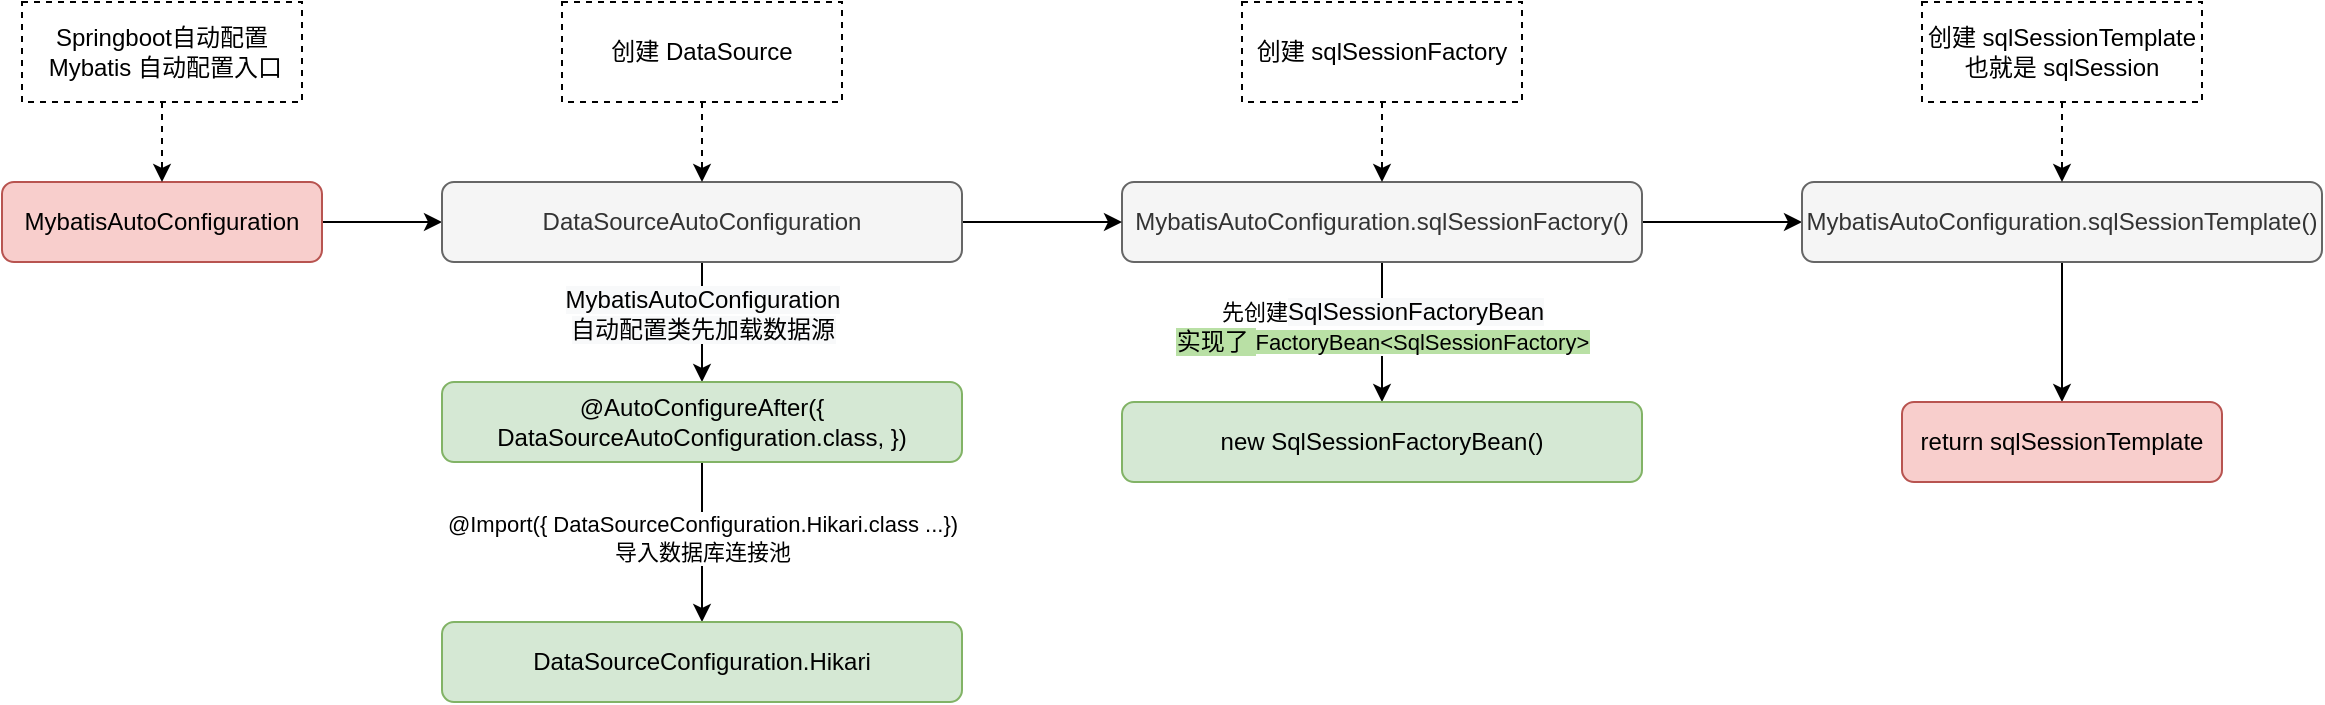 <mxfile version="14.8.3" type="github">
  <diagram id="g0uHM2vRM4wZy8sYw2WT" name="第 1 页">
    <mxGraphModel dx="946" dy="589" grid="1" gridSize="10" guides="1" tooltips="1" connect="1" arrows="1" fold="1" page="1" pageScale="1" pageWidth="3300" pageHeight="2339" math="0" shadow="0">
      <root>
        <mxCell id="0" />
        <mxCell id="1" parent="0" />
        <mxCell id="REHJ8oRx9UyghgxtZ1v1-5" value="" style="edgeStyle=orthogonalEdgeStyle;rounded=0;orthogonalLoop=1;jettySize=auto;html=1;startArrow=none;startFill=0;endArrow=classic;endFill=1;entryX=0;entryY=0.5;entryDx=0;entryDy=0;" parent="1" source="REHJ8oRx9UyghgxtZ1v1-1" target="REHJ8oRx9UyghgxtZ1v1-11" edge="1">
          <mxGeometry relative="1" as="geometry">
            <mxPoint x="370" y="180" as="targetPoint" />
          </mxGeometry>
        </mxCell>
        <mxCell id="REHJ8oRx9UyghgxtZ1v1-1" value="MybatisAutoConfiguration" style="rounded=1;whiteSpace=wrap;html=1;strokeColor=#b85450;fillColor=#f8cecc;" parent="1" vertex="1">
          <mxGeometry x="160" y="160" width="160" height="40" as="geometry" />
        </mxCell>
        <mxCell id="REHJ8oRx9UyghgxtZ1v1-3" value="" style="edgeStyle=orthogonalEdgeStyle;rounded=0;orthogonalLoop=1;jettySize=auto;html=1;startArrow=none;startFill=0;endArrow=classic;endFill=1;dashed=1;" parent="1" source="REHJ8oRx9UyghgxtZ1v1-2" target="REHJ8oRx9UyghgxtZ1v1-1" edge="1">
          <mxGeometry relative="1" as="geometry" />
        </mxCell>
        <mxCell id="REHJ8oRx9UyghgxtZ1v1-2" value="Springboot自动配置 &amp;nbsp;Mybatis 自动配置入口" style="text;html=1;fillColor=none;align=center;verticalAlign=middle;whiteSpace=wrap;rounded=0;dashed=1;strokeColor=#000000;" parent="1" vertex="1">
          <mxGeometry x="170" y="70" width="140" height="50" as="geometry" />
        </mxCell>
        <mxCell id="REHJ8oRx9UyghgxtZ1v1-9" value="" style="edgeStyle=orthogonalEdgeStyle;rounded=0;orthogonalLoop=1;jettySize=auto;html=1;startArrow=none;startFill=0;endArrow=classic;endFill=1;fillColor=#d5e8d4;" parent="1" source="REHJ8oRx9UyghgxtZ1v1-4" target="REHJ8oRx9UyghgxtZ1v1-8" edge="1">
          <mxGeometry relative="1" as="geometry" />
        </mxCell>
        <mxCell id="REHJ8oRx9UyghgxtZ1v1-10" value="先创建&lt;span style=&quot;font-size: 12px&quot;&gt;&lt;span style=&quot;background-color: rgb(248 , 249 , 250)&quot;&gt;SqlSessionFactoryBean&lt;/span&gt;&lt;br&gt;&lt;span style=&quot;background-color: rgb(185 , 224 , 165)&quot;&gt;实现了&amp;nbsp;&lt;/span&gt;&lt;/span&gt;&lt;span style=&quot;background-color: rgb(185 , 224 , 165)&quot;&gt;FactoryBean&amp;lt;SqlSessionFactory&amp;gt;&lt;/span&gt;&lt;span style=&quot;font-size: 12px ; background-color: rgb(248 , 249 , 250)&quot;&gt;&lt;br&gt;&lt;/span&gt;" style="edgeLabel;html=1;align=center;verticalAlign=middle;resizable=0;points=[];" parent="REHJ8oRx9UyghgxtZ1v1-9" vertex="1" connectable="0">
          <mxGeometry x="-0.086" relative="1" as="geometry">
            <mxPoint as="offset" />
          </mxGeometry>
        </mxCell>
        <mxCell id="REHJ8oRx9UyghgxtZ1v1-22" value="" style="edgeStyle=orthogonalEdgeStyle;rounded=0;orthogonalLoop=1;jettySize=auto;html=1;startArrow=none;startFill=0;endArrow=classic;endFill=1;strokeColor=#000000;exitX=0.5;exitY=1;exitDx=0;exitDy=0;" parent="1" source="REHJ8oRx9UyghgxtZ1v1-23" target="REHJ8oRx9UyghgxtZ1v1-21" edge="1">
          <mxGeometry relative="1" as="geometry">
            <mxPoint x="1510" y="190" as="sourcePoint" />
          </mxGeometry>
        </mxCell>
        <mxCell id="REHJ8oRx9UyghgxtZ1v1-24" value="" style="edgeStyle=orthogonalEdgeStyle;rounded=0;orthogonalLoop=1;jettySize=auto;html=1;startArrow=none;startFill=0;endArrow=classic;endFill=1;strokeColor=#000000;" parent="1" source="REHJ8oRx9UyghgxtZ1v1-4" target="REHJ8oRx9UyghgxtZ1v1-23" edge="1">
          <mxGeometry relative="1" as="geometry" />
        </mxCell>
        <mxCell id="REHJ8oRx9UyghgxtZ1v1-4" value="MybatisAutoConfiguration.sqlSessionFactory()" style="rounded=1;whiteSpace=wrap;html=1;strokeColor=#666666;fillColor=#f5f5f5;fontColor=#333333;" parent="1" vertex="1">
          <mxGeometry x="720" y="160" width="260" height="40" as="geometry" />
        </mxCell>
        <mxCell id="REHJ8oRx9UyghgxtZ1v1-7" value="" style="edgeStyle=orthogonalEdgeStyle;rounded=0;orthogonalLoop=1;jettySize=auto;html=1;startArrow=none;startFill=0;endArrow=classic;endFill=1;dashed=1;" parent="1" source="REHJ8oRx9UyghgxtZ1v1-6" target="REHJ8oRx9UyghgxtZ1v1-4" edge="1">
          <mxGeometry relative="1" as="geometry" />
        </mxCell>
        <mxCell id="REHJ8oRx9UyghgxtZ1v1-6" value="创建 sqlSessionFactory" style="text;html=1;fillColor=none;align=center;verticalAlign=middle;whiteSpace=wrap;rounded=0;dashed=1;strokeColor=#000000;" parent="1" vertex="1">
          <mxGeometry x="780" y="70" width="140" height="50" as="geometry" />
        </mxCell>
        <mxCell id="REHJ8oRx9UyghgxtZ1v1-8" value="new SqlSessionFactoryBean()" style="rounded=1;whiteSpace=wrap;html=1;strokeColor=#82b366;fillColor=#d5e8d4;" parent="1" vertex="1">
          <mxGeometry x="720" y="270" width="260" height="40" as="geometry" />
        </mxCell>
        <mxCell id="REHJ8oRx9UyghgxtZ1v1-12" value="" style="edgeStyle=orthogonalEdgeStyle;rounded=0;orthogonalLoop=1;jettySize=auto;html=1;startArrow=none;startFill=0;endArrow=classic;endFill=1;strokeColor=#000000;" parent="1" source="REHJ8oRx9UyghgxtZ1v1-11" target="REHJ8oRx9UyghgxtZ1v1-4" edge="1">
          <mxGeometry relative="1" as="geometry" />
        </mxCell>
        <mxCell id="REHJ8oRx9UyghgxtZ1v1-16" value="" style="edgeStyle=orthogonalEdgeStyle;rounded=0;orthogonalLoop=1;jettySize=auto;html=1;startArrow=none;startFill=0;endArrow=classic;endFill=1;strokeColor=#000000;" parent="1" source="REHJ8oRx9UyghgxtZ1v1-11" target="REHJ8oRx9UyghgxtZ1v1-15" edge="1">
          <mxGeometry relative="1" as="geometry" />
        </mxCell>
        <mxCell id="REHJ8oRx9UyghgxtZ1v1-17" value="&lt;span style=&quot;font-size: 12px ; background-color: rgb(248 , 249 , 250)&quot;&gt;MybatisAutoConfiguration &lt;br&gt;自动配置类先加载数据源&lt;/span&gt;" style="edgeLabel;html=1;align=center;verticalAlign=middle;resizable=0;points=[];" parent="REHJ8oRx9UyghgxtZ1v1-16" vertex="1" connectable="0">
          <mxGeometry x="-0.133" relative="1" as="geometry">
            <mxPoint as="offset" />
          </mxGeometry>
        </mxCell>
        <mxCell id="REHJ8oRx9UyghgxtZ1v1-11" value="DataSourceAutoConfiguration" style="rounded=1;whiteSpace=wrap;html=1;strokeColor=#666666;fillColor=#f5f5f5;fontColor=#333333;" parent="1" vertex="1">
          <mxGeometry x="380" y="160" width="260" height="40" as="geometry" />
        </mxCell>
        <mxCell id="REHJ8oRx9UyghgxtZ1v1-14" value="" style="edgeStyle=orthogonalEdgeStyle;rounded=0;orthogonalLoop=1;jettySize=auto;html=1;startArrow=none;startFill=0;endArrow=classic;endFill=1;strokeColor=#000000;dashed=1;" parent="1" source="REHJ8oRx9UyghgxtZ1v1-13" target="REHJ8oRx9UyghgxtZ1v1-11" edge="1">
          <mxGeometry relative="1" as="geometry" />
        </mxCell>
        <mxCell id="REHJ8oRx9UyghgxtZ1v1-13" value="创建 DataSource" style="text;html=1;fillColor=none;align=center;verticalAlign=middle;whiteSpace=wrap;rounded=0;dashed=1;strokeColor=#000000;" parent="1" vertex="1">
          <mxGeometry x="440" y="70" width="140" height="50" as="geometry" />
        </mxCell>
        <mxCell id="REHJ8oRx9UyghgxtZ1v1-19" value="" style="edgeStyle=orthogonalEdgeStyle;rounded=0;orthogonalLoop=1;jettySize=auto;html=1;startArrow=none;startFill=0;endArrow=classic;endFill=1;strokeColor=#000000;" parent="1" source="REHJ8oRx9UyghgxtZ1v1-15" target="REHJ8oRx9UyghgxtZ1v1-18" edge="1">
          <mxGeometry relative="1" as="geometry" />
        </mxCell>
        <mxCell id="REHJ8oRx9UyghgxtZ1v1-20" value="@Import({ DataSourceConfiguration.Hikari.class ...})&lt;br&gt;导入数据库连接池" style="edgeLabel;html=1;align=center;verticalAlign=middle;resizable=0;points=[];" parent="REHJ8oRx9UyghgxtZ1v1-19" vertex="1" connectable="0">
          <mxGeometry x="-0.05" relative="1" as="geometry">
            <mxPoint as="offset" />
          </mxGeometry>
        </mxCell>
        <mxCell id="REHJ8oRx9UyghgxtZ1v1-15" value="&lt;div&gt;&lt;br&gt;&lt;/div&gt;&lt;div&gt;@AutoConfigureAfter({ DataSourceAutoConfiguration.class, })&lt;/div&gt;&lt;div&gt;&lt;br&gt;&lt;/div&gt;" style="rounded=1;whiteSpace=wrap;html=1;strokeColor=#82b366;fillColor=#d5e8d4;" parent="1" vertex="1">
          <mxGeometry x="380" y="260" width="260" height="40" as="geometry" />
        </mxCell>
        <mxCell id="REHJ8oRx9UyghgxtZ1v1-18" value="&lt;div&gt;DataSourceConfiguration.Hikari&lt;br&gt;&lt;/div&gt;" style="rounded=1;whiteSpace=wrap;html=1;strokeColor=#82b366;fillColor=#d5e8d4;" parent="1" vertex="1">
          <mxGeometry x="380" y="380" width="260" height="40" as="geometry" />
        </mxCell>
        <mxCell id="REHJ8oRx9UyghgxtZ1v1-21" value="return sqlSessionTemplate" style="rounded=1;whiteSpace=wrap;html=1;strokeColor=#b85450;fillColor=#f8cecc;" parent="1" vertex="1">
          <mxGeometry x="1110" y="270" width="160" height="40" as="geometry" />
        </mxCell>
        <mxCell id="REHJ8oRx9UyghgxtZ1v1-23" value="MybatisAutoConfiguration.sqlSessionTemplate()" style="rounded=1;whiteSpace=wrap;html=1;strokeColor=#666666;fillColor=#f5f5f5;fontColor=#333333;" parent="1" vertex="1">
          <mxGeometry x="1060" y="160" width="260" height="40" as="geometry" />
        </mxCell>
        <mxCell id="REHJ8oRx9UyghgxtZ1v1-26" value="" style="edgeStyle=orthogonalEdgeStyle;rounded=0;orthogonalLoop=1;jettySize=auto;html=1;startArrow=none;startFill=0;endArrow=classic;endFill=1;strokeColor=#000000;dashed=1;" parent="1" source="REHJ8oRx9UyghgxtZ1v1-25" target="REHJ8oRx9UyghgxtZ1v1-23" edge="1">
          <mxGeometry relative="1" as="geometry" />
        </mxCell>
        <mxCell id="REHJ8oRx9UyghgxtZ1v1-25" value="创建 sqlSessionTemplate&lt;br&gt;也就是 sqlSession" style="text;html=1;fillColor=none;align=center;verticalAlign=middle;whiteSpace=wrap;rounded=0;dashed=1;strokeColor=#000000;" parent="1" vertex="1">
          <mxGeometry x="1120" y="70" width="140" height="50" as="geometry" />
        </mxCell>
      </root>
    </mxGraphModel>
  </diagram>
</mxfile>
